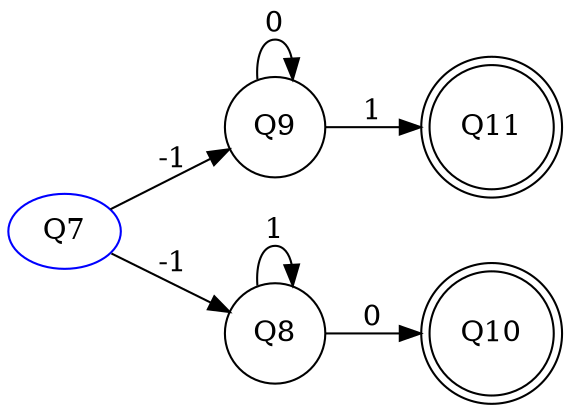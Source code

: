 digraph {
rankdir=LR;
Q7[color=blue];
node [shape=doublecircle];
Q11 Q10 ;
node [shape=circle];
Q9 -> Q11[label="1"];
Q9 -> Q9[label="0"];
Q8 -> Q10[label="0"];
Q8 -> Q8[label="1"];
Q7 -> Q9[label="-1"];
Q7 -> Q8[label="-1"];
}
